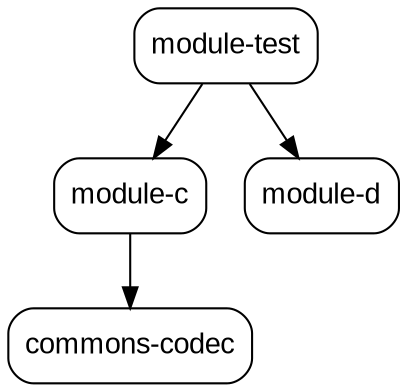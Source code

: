 digraph "module-test" {
  node [shape="box",style="rounded",fontname="Arial",fontsize="14"]
  edge [fontsize="10",fontname="Arial"]

  // Node Definitions:
  "com.github.ferstl:module-c:jar"[label=<module-c>]
  "commons-codec:commons-codec:jar"[label=<commons-codec>]
  "com.github.ferstl:module-test:jar"[label=<module-test>]
  "com.github.ferstl:module-d:jar"[label=<module-d>]

  // Edge Definitions:
  "com.github.ferstl:module-c:jar" -> "commons-codec:commons-codec:jar"
  "com.github.ferstl:module-test:jar" -> "com.github.ferstl:module-c:jar"
  "com.github.ferstl:module-test:jar" -> "com.github.ferstl:module-d:jar"
}
